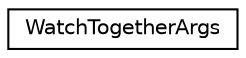 digraph "Graphical Class Hierarchy"
{
 // LATEX_PDF_SIZE
  edge [fontname="Helvetica",fontsize="10",labelfontname="Helvetica",labelfontsize="10"];
  node [fontname="Helvetica",fontsize="10",shape=record];
  rankdir="LR";
  Node0 [label="WatchTogetherArgs",height=0.2,width=0.4,color="black", fillcolor="white", style="filled",URL="$structWatchTogetherArgs.html",tooltip=" "];
}

